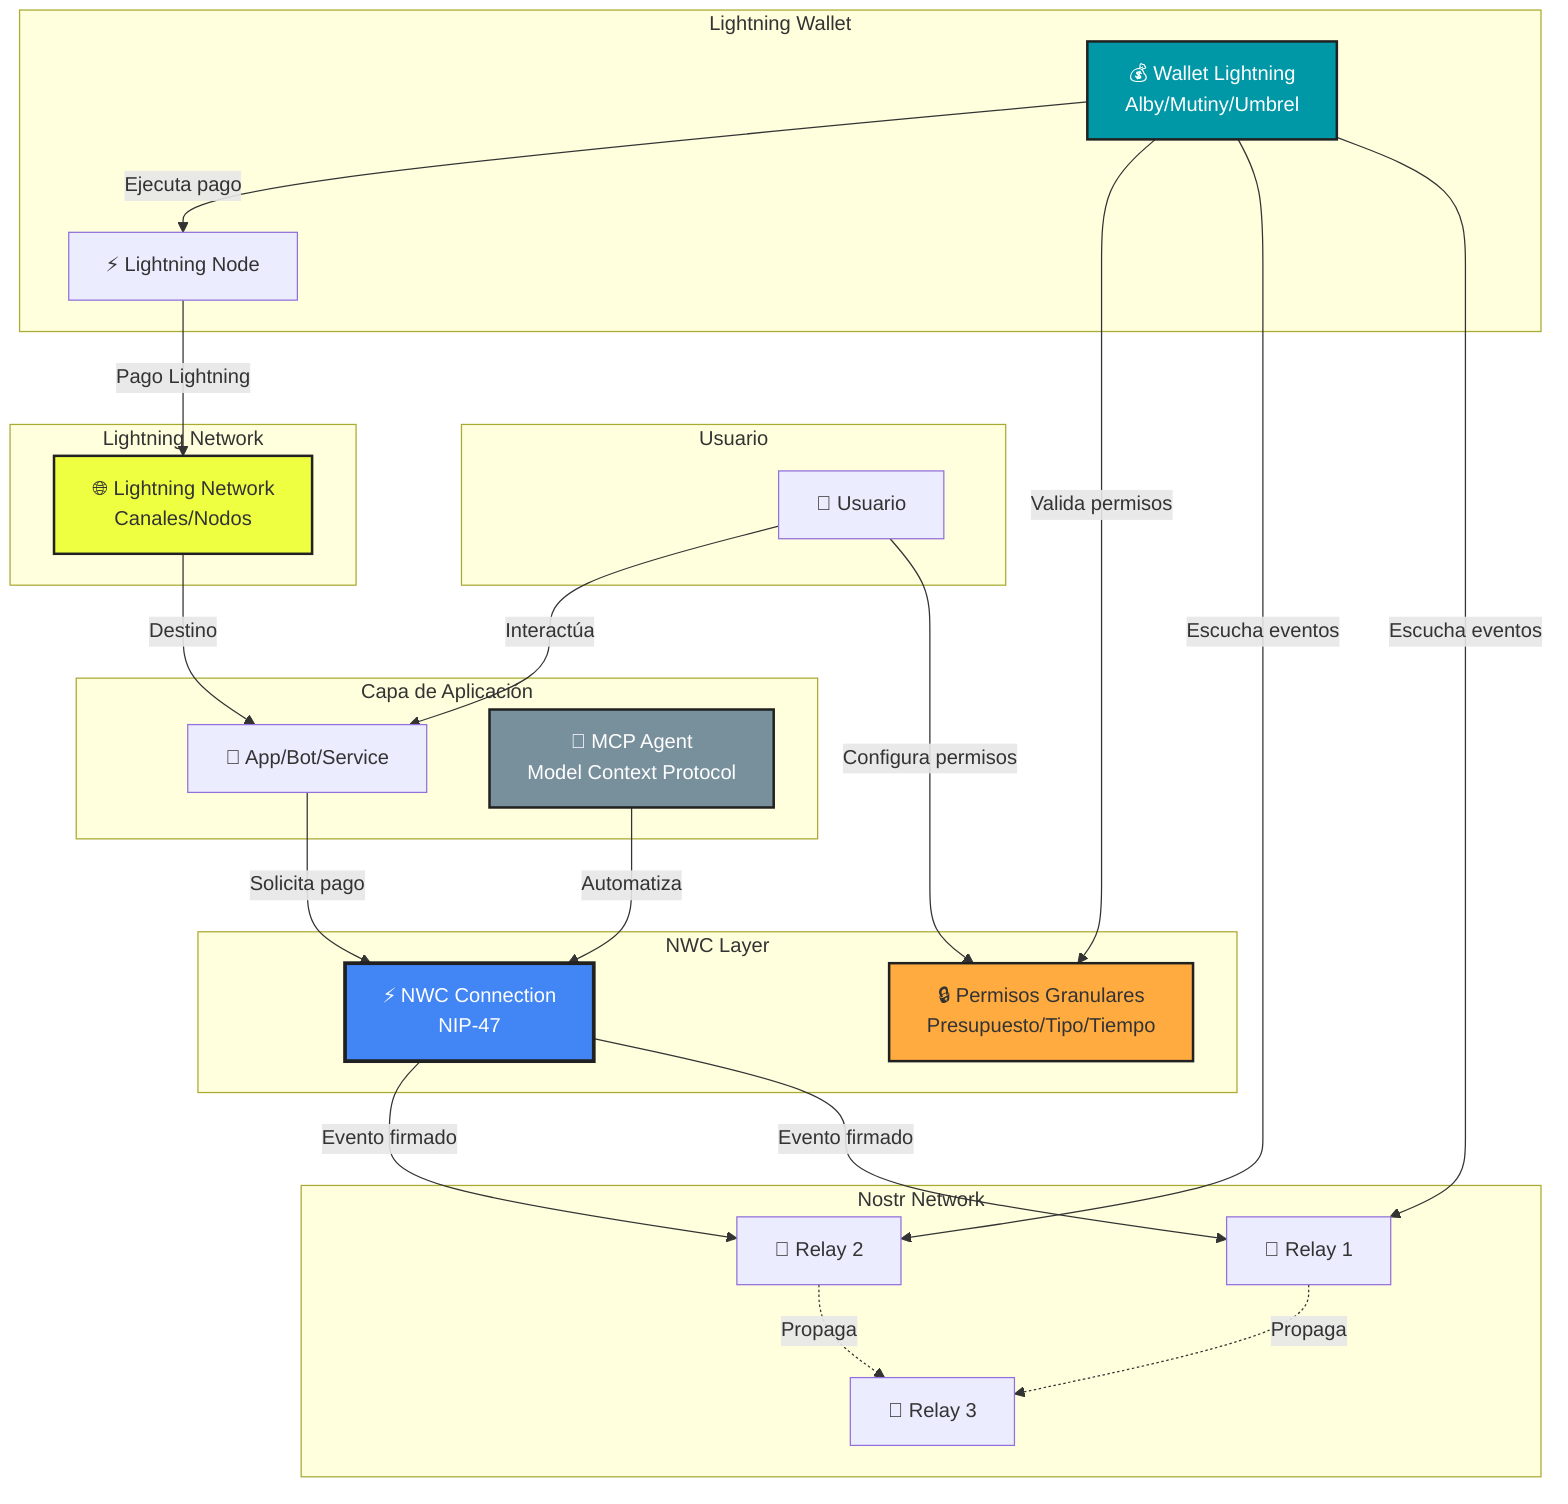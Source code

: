 graph TB
    subgraph "Usuario"
        U[👤 Usuario]
    end

    subgraph "Capa de Aplicación"
        APP[📱 App/Bot/Service]
        MCP[🤖 MCP Agent<br/>Model Context Protocol]
    end

    subgraph "NWC Layer"
        NWC[⚡ NWC Connection<br/>NIP-47]
        PERMS[🔒 Permisos Granulares<br/>Presupuesto/Tipo/Tiempo]
    end

    subgraph "Nostr Network"
        RELAY1[📡 Relay 1]
        RELAY2[📡 Relay 2]
        RELAY3[📡 Relay 3]
    end

    subgraph "Lightning Wallet"
        WALLET[💰 Wallet Lightning<br/>Alby/Mutiny/Umbrel]
        NODE[⚡ Lightning Node]
    end

    subgraph "Lightning Network"
        LN[🌐 Lightning Network<br/>Canales/Nodos]
    end

    U -->|Configura permisos| PERMS
    U -->|Interactúa| APP
    APP -->|Solicita pago| NWC
    MCP -->|Automatiza| NWC
    NWC -->|Evento firmado| RELAY1
    NWC -->|Evento firmado| RELAY2
    RELAY1 -.->|Propaga| RELAY3
    RELAY2 -.->|Propaga| RELAY3
    WALLET -->|Escucha eventos| RELAY1
    WALLET -->|Escucha eventos| RELAY2
    WALLET -->|Valida permisos| PERMS
    WALLET -->|Ejecuta pago| NODE
    NODE -->|Pago Lightning| LN
    LN -->|Destino| APP

    style NWC fill:#4285F4,stroke:#212121,stroke-width:3px,color:#fff
    style PERMS fill:#FFAB40,stroke:#212121,stroke-width:2px
    style WALLET fill:#0097A7,stroke:#212121,stroke-width:2px,color:#fff
    style MCP fill:#78909C,stroke:#212121,stroke-width:2px,color:#fff
    style LN fill:#EEFF41,stroke:#212121,stroke-width:2px